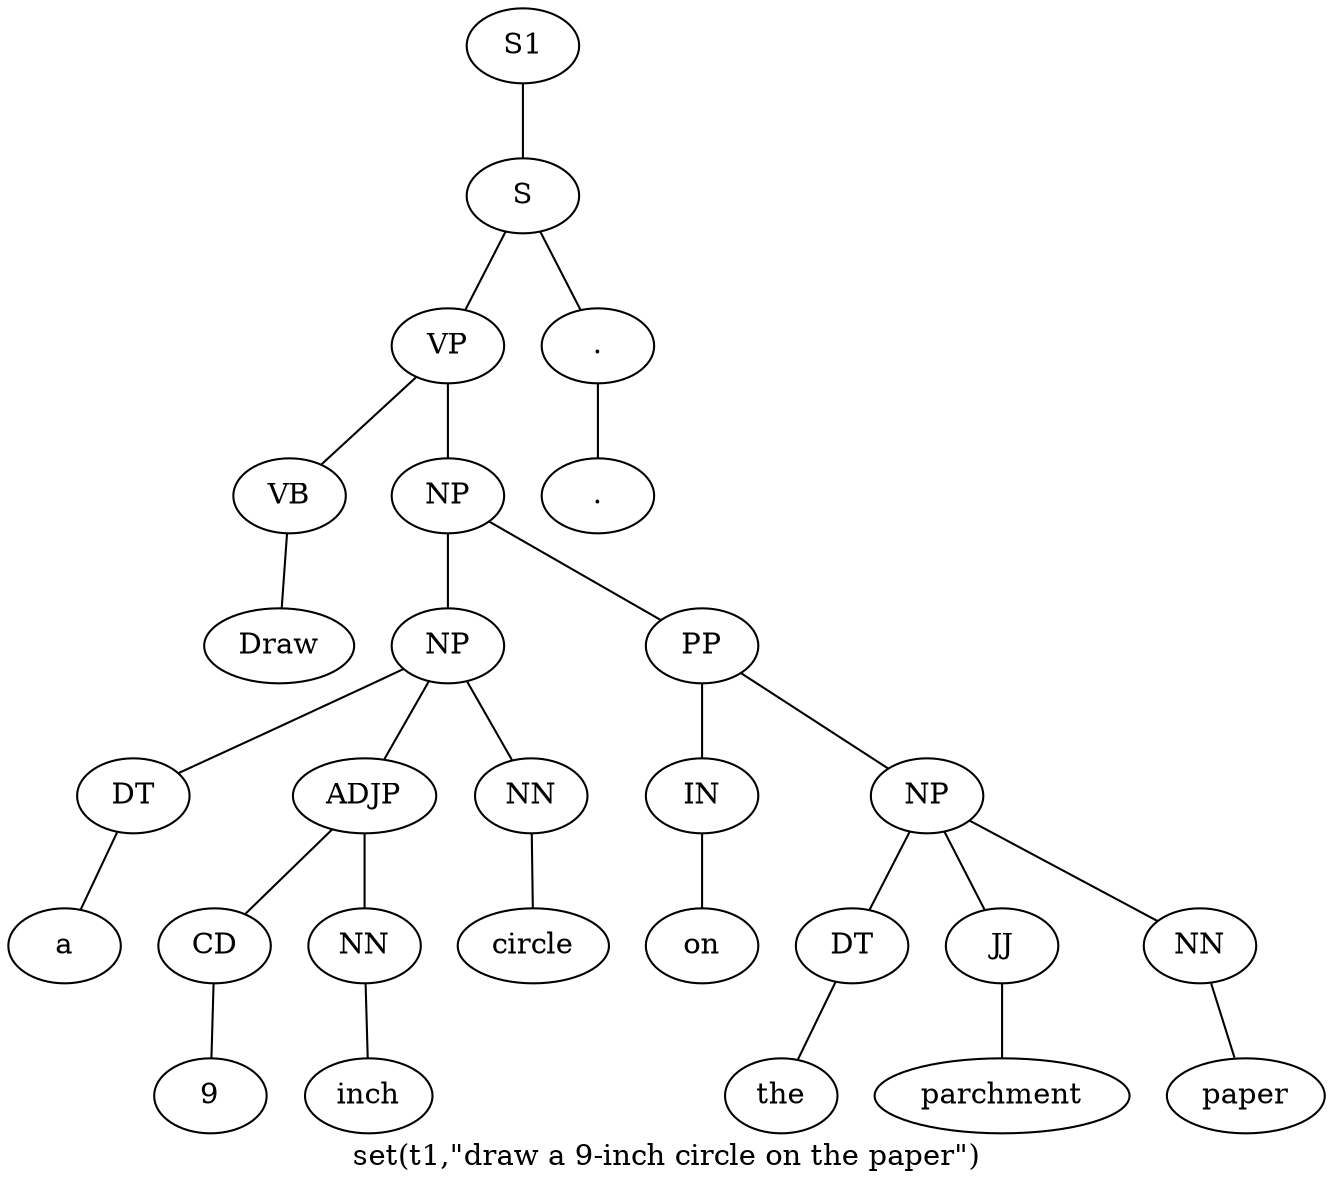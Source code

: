 graph SyntaxGraph {
	label = "set(t1,\"draw a 9-inch circle on the paper\")";
	Node0 [label="S1"];
	Node1 [label="S"];
	Node2 [label="VP"];
	Node3 [label="VB"];
	Node4 [label="Draw"];
	Node5 [label="NP"];
	Node6 [label="NP"];
	Node7 [label="DT"];
	Node8 [label="a"];
	Node9 [label="ADJP"];
	Node10 [label="CD"];
	Node11 [label="9"];
	Node12 [label="NN"];
	Node13 [label="inch"];
	Node14 [label="NN"];
	Node15 [label="circle"];
	Node16 [label="PP"];
	Node17 [label="IN"];
	Node18 [label="on"];
	Node19 [label="NP"];
	Node20 [label="DT"];
	Node21 [label="the"];
	Node22 [label="JJ"];
	Node23 [label="parchment"];
	Node24 [label="NN"];
	Node25 [label="paper"];
	Node26 [label="."];
	Node27 [label="."];

	Node0 -- Node1;
	Node1 -- Node2;
	Node1 -- Node26;
	Node2 -- Node3;
	Node2 -- Node5;
	Node3 -- Node4;
	Node5 -- Node6;
	Node5 -- Node16;
	Node6 -- Node7;
	Node6 -- Node9;
	Node6 -- Node14;
	Node7 -- Node8;
	Node9 -- Node10;
	Node9 -- Node12;
	Node10 -- Node11;
	Node12 -- Node13;
	Node14 -- Node15;
	Node16 -- Node17;
	Node16 -- Node19;
	Node17 -- Node18;
	Node19 -- Node20;
	Node19 -- Node22;
	Node19 -- Node24;
	Node20 -- Node21;
	Node22 -- Node23;
	Node24 -- Node25;
	Node26 -- Node27;
}